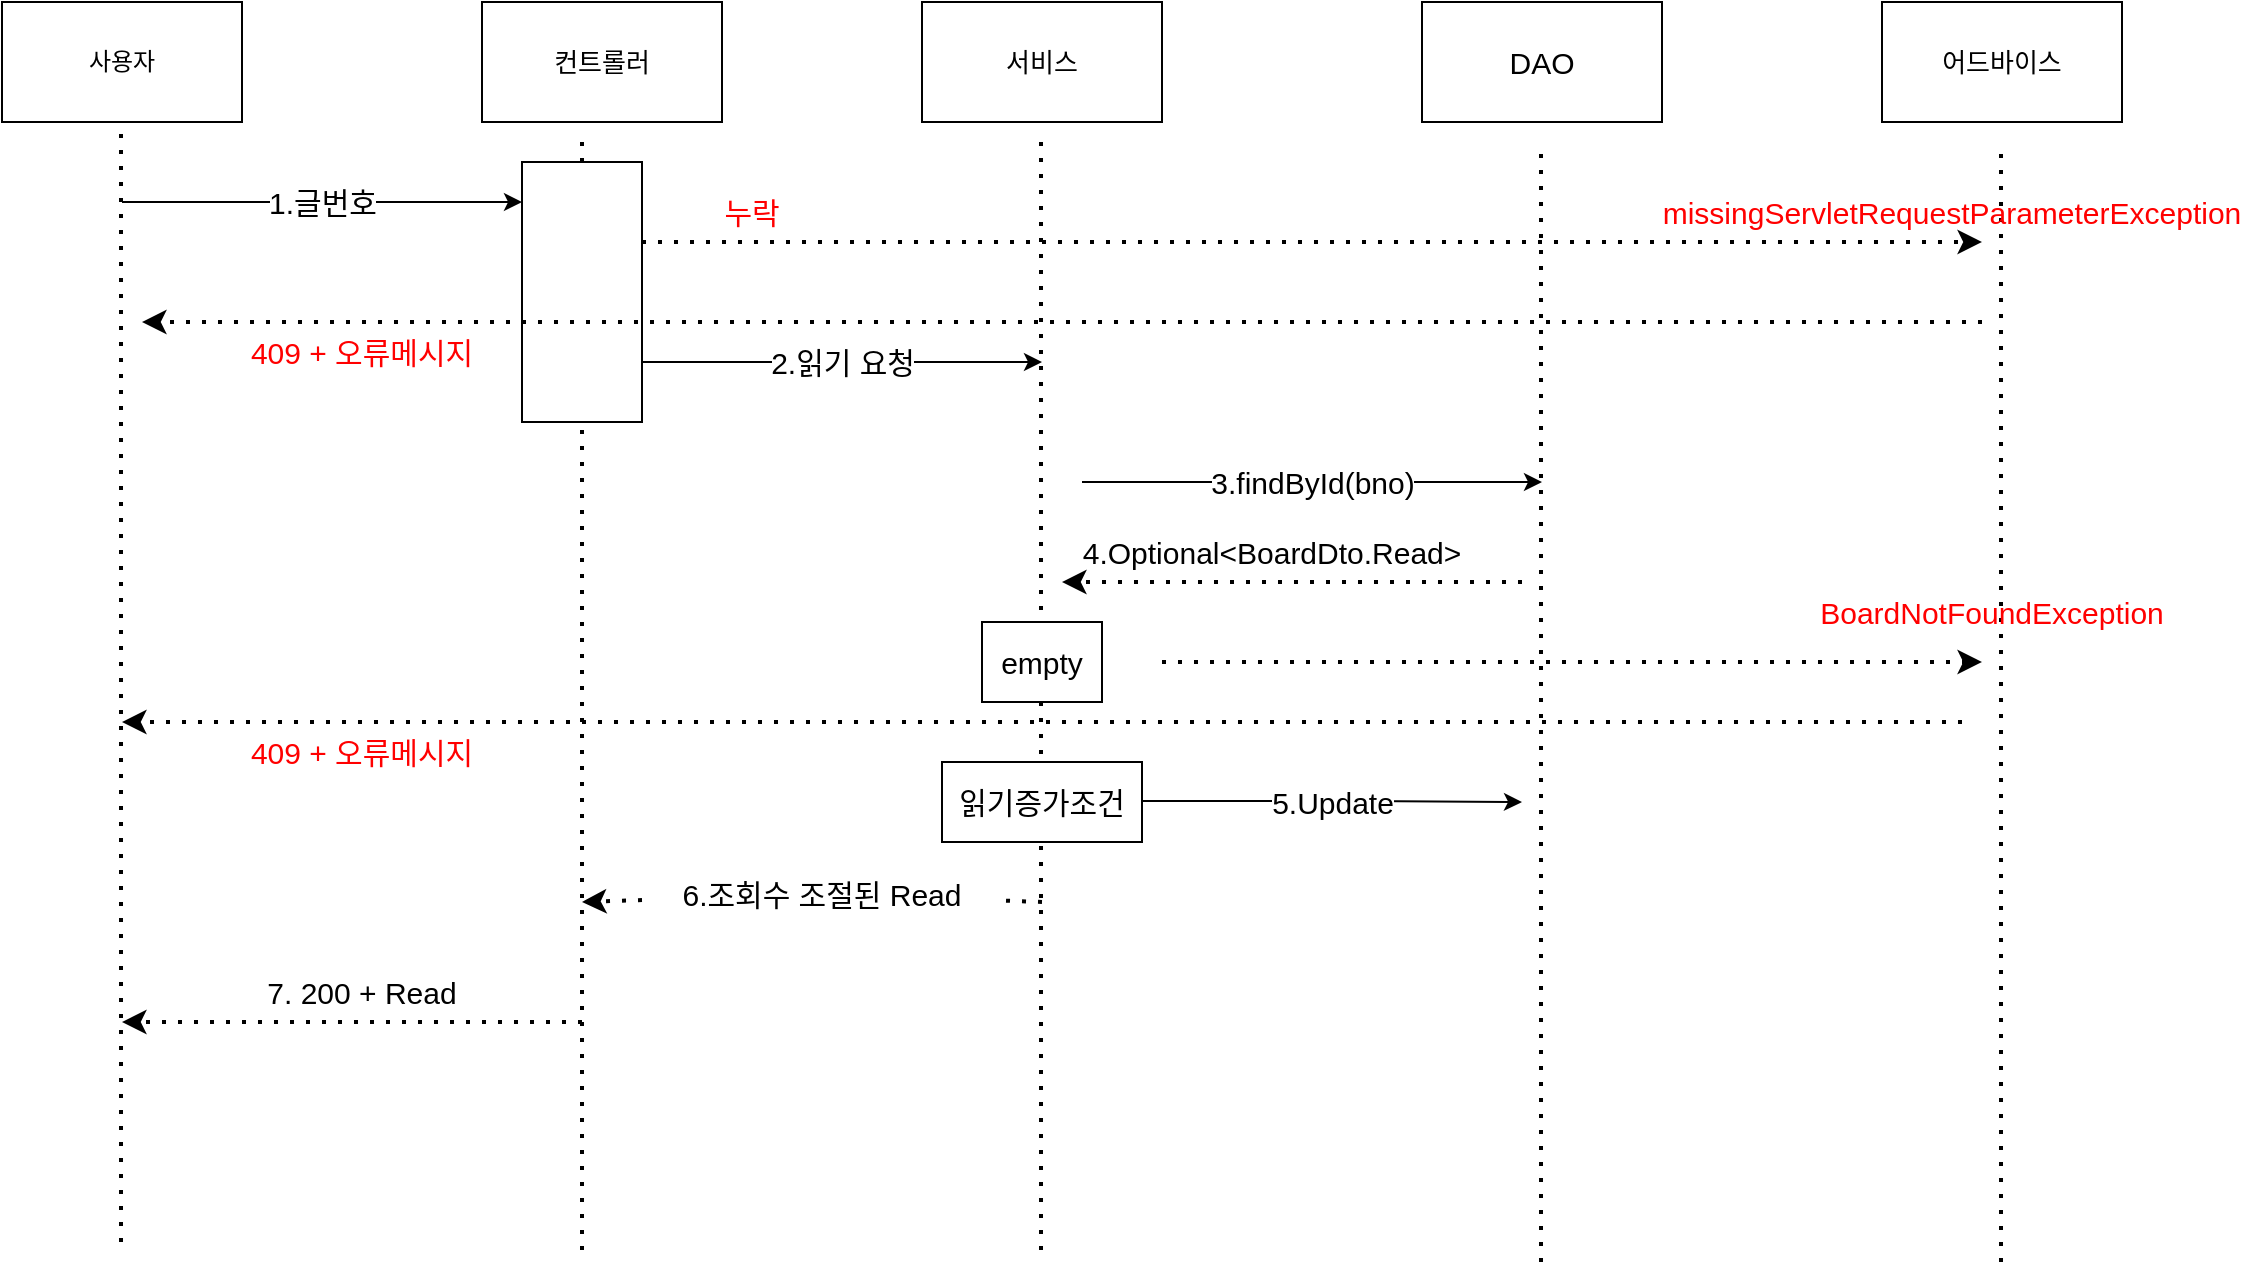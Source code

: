 <mxfile version="20.2.7" type="google"><diagram id="kgpKYQtTHZ0yAKxKKP6v" name="Page-1"><mxGraphModel grid="1" page="1" gridSize="10" guides="1" tooltips="1" connect="1" arrows="1" fold="1" pageScale="1" pageWidth="1169" pageHeight="827" math="0" shadow="0"><root><mxCell id="0"/><mxCell id="1" parent="0"/><mxCell id="b22EEDTGsVSBumbbLqWK-2" value="사용자" style="rounded=0;whiteSpace=wrap;html=1;" vertex="1" parent="1"><mxGeometry x="30" y="70" width="120" height="60" as="geometry"/></mxCell><mxCell id="b22EEDTGsVSBumbbLqWK-3" value="컨트롤러" style="rounded=0;whiteSpace=wrap;html=1;fontSize=13;" vertex="1" parent="1"><mxGeometry x="270" y="70" width="120" height="60" as="geometry"/></mxCell><mxCell id="b22EEDTGsVSBumbbLqWK-4" value="서비스" style="rounded=0;whiteSpace=wrap;html=1;fontSize=13;" vertex="1" parent="1"><mxGeometry x="490" y="70" width="120" height="60" as="geometry"/></mxCell><mxCell id="b22EEDTGsVSBumbbLqWK-5" value="어드바이스" style="rounded=0;whiteSpace=wrap;html=1;fontSize=13;" vertex="1" parent="1"><mxGeometry x="970" y="70" width="120" height="60" as="geometry"/></mxCell><mxCell id="b22EEDTGsVSBumbbLqWK-6" value="" style="endArrow=none;dashed=1;html=1;dashPattern=1 3;strokeWidth=2;rounded=0;fontSize=13;" edge="1" parent="1"><mxGeometry width="50" height="50" relative="1" as="geometry"><mxPoint x="89.5" y="690" as="sourcePoint"/><mxPoint x="89.5" y="130" as="targetPoint"/></mxGeometry></mxCell><mxCell id="b22EEDTGsVSBumbbLqWK-7" value="" style="endArrow=none;dashed=1;html=1;dashPattern=1 3;strokeWidth=2;rounded=0;fontSize=13;" edge="1" parent="1"><mxGeometry width="50" height="50" relative="1" as="geometry"><mxPoint x="320" y="694" as="sourcePoint"/><mxPoint x="320" y="134" as="targetPoint"/></mxGeometry></mxCell><mxCell id="b22EEDTGsVSBumbbLqWK-8" value="" style="endArrow=none;dashed=1;html=1;dashPattern=1 3;strokeWidth=2;rounded=0;fontSize=13;" edge="1" parent="1"><mxGeometry width="50" height="50" relative="1" as="geometry"><mxPoint x="549.5" y="694" as="sourcePoint"/><mxPoint x="549.5" y="134" as="targetPoint"/></mxGeometry></mxCell><mxCell id="b22EEDTGsVSBumbbLqWK-9" value="" style="endArrow=none;dashed=1;html=1;dashPattern=1 3;strokeWidth=2;rounded=0;fontSize=13;" edge="1" parent="1"><mxGeometry width="50" height="50" relative="1" as="geometry"><mxPoint x="1029.5" y="700" as="sourcePoint"/><mxPoint x="1029.5" y="140" as="targetPoint"/></mxGeometry></mxCell><mxCell id="2m1bWaIDQYYUujK3TEEZ-5" value="DAO" style="rounded=0;whiteSpace=wrap;html=1;fontSize=15;" vertex="1" parent="1"><mxGeometry x="740" y="70" width="120" height="60" as="geometry"/></mxCell><mxCell id="2m1bWaIDQYYUujK3TEEZ-6" value="" style="endArrow=none;dashed=1;html=1;dashPattern=1 3;strokeWidth=2;rounded=0;fontSize=13;" edge="1" parent="1"><mxGeometry width="50" height="50" relative="1" as="geometry"><mxPoint x="799.5" y="700" as="sourcePoint"/><mxPoint x="799.5" y="140" as="targetPoint"/></mxGeometry></mxCell><mxCell id="2m1bWaIDQYYUujK3TEEZ-16" value="1." style="endArrow=classic;html=1;rounded=0;fontSize=15;" edge="1" parent="1"><mxGeometry relative="1" as="geometry"><mxPoint x="90" y="170" as="sourcePoint"/><mxPoint x="290" y="170" as="targetPoint"/><Array as="points"><mxPoint x="200" y="170"/></Array></mxGeometry></mxCell><mxCell id="2m1bWaIDQYYUujK3TEEZ-17" value="1.글번호" style="edgeLabel;resizable=0;html=1;align=center;verticalAlign=middle;fontSize=15;" connectable="0" vertex="1" parent="2m1bWaIDQYYUujK3TEEZ-16"><mxGeometry relative="1" as="geometry"/></mxCell><mxCell id="2m1bWaIDQYYUujK3TEEZ-34" value="" style="endArrow=classic;html=1;rounded=0;fontSize=15;" edge="1" parent="1"><mxGeometry relative="1" as="geometry"><mxPoint x="350" y="250" as="sourcePoint"/><mxPoint x="550" y="250" as="targetPoint"/><Array as="points"><mxPoint x="460" y="250"/></Array></mxGeometry></mxCell><mxCell id="2m1bWaIDQYYUujK3TEEZ-35" value="2.읽기 요청" style="edgeLabel;resizable=0;html=1;align=center;verticalAlign=middle;fontSize=15;" connectable="0" vertex="1" parent="2m1bWaIDQYYUujK3TEEZ-34"><mxGeometry relative="1" as="geometry"/></mxCell><mxCell id="2m1bWaIDQYYUujK3TEEZ-37" value="" style="rounded=0;whiteSpace=wrap;html=1;fontSize=15;" vertex="1" parent="1"><mxGeometry x="290" y="150" width="60" height="130" as="geometry"/></mxCell><mxCell id="2m1bWaIDQYYUujK3TEEZ-39" value="" style="endArrow=classic;dashed=1;html=1;dashPattern=1 3;strokeWidth=2;rounded=0;fontSize=15;" edge="1" parent="1"><mxGeometry width="50" height="50" relative="1" as="geometry"><mxPoint x="350" y="190" as="sourcePoint"/><mxPoint x="1020" y="190" as="targetPoint"/></mxGeometry></mxCell><mxCell id="2m1bWaIDQYYUujK3TEEZ-41" value="missingServletRequestParameterException" style="text;html=1;strokeColor=none;fillColor=none;align=center;verticalAlign=middle;whiteSpace=wrap;rounded=0;fontSize=15;fontColor=#ff0000;" vertex="1" parent="1"><mxGeometry x="920" y="160" width="170" height="30" as="geometry"/></mxCell><mxCell id="2m1bWaIDQYYUujK3TEEZ-42" value="" style="endArrow=classic;dashed=1;html=1;dashPattern=1 3;strokeWidth=2;rounded=0;fontSize=15;" edge="1" parent="1"><mxGeometry width="50" height="50" relative="1" as="geometry"><mxPoint x="1020" y="230" as="sourcePoint"/><mxPoint x="100" y="230" as="targetPoint"/></mxGeometry></mxCell><mxCell id="2m1bWaIDQYYUujK3TEEZ-45" value="409 + 오류메시지" style="text;html=1;strokeColor=none;fillColor=none;align=center;verticalAlign=middle;whiteSpace=wrap;rounded=0;fontSize=15;fontColor=#ff0000;" vertex="1" parent="1"><mxGeometry x="70" y="230" width="280" height="30" as="geometry"/></mxCell><mxCell id="2m1bWaIDQYYUujK3TEEZ-46" value="누락" style="text;html=1;strokeColor=none;fillColor=none;align=center;verticalAlign=middle;whiteSpace=wrap;rounded=0;fontSize=15;fontColor=#ff0000;" vertex="1" parent="1"><mxGeometry x="350" y="160" width="110" height="30" as="geometry"/></mxCell><mxCell id="2m1bWaIDQYYUujK3TEEZ-47" value="" style="endArrow=classic;html=1;rounded=0;fontSize=15;" edge="1" parent="1"><mxGeometry relative="1" as="geometry"><mxPoint x="600" y="469.5" as="sourcePoint"/><mxPoint x="790" y="470" as="targetPoint"/><Array as="points"><mxPoint x="710" y="469.5"/></Array></mxGeometry></mxCell><mxCell id="2m1bWaIDQYYUujK3TEEZ-48" value="5.Update" style="edgeLabel;resizable=0;html=1;align=center;verticalAlign=middle;fontSize=15;" connectable="0" vertex="1" parent="2m1bWaIDQYYUujK3TEEZ-47"><mxGeometry relative="1" as="geometry"/></mxCell><mxCell id="2m1bWaIDQYYUujK3TEEZ-49" value="" style="endArrow=classic;dashed=1;html=1;dashPattern=1 3;strokeWidth=2;rounded=0;fontSize=15;fontColor=#ff0000;" edge="1" parent="1"><mxGeometry width="50" height="50" relative="1" as="geometry"><mxPoint x="790" y="360" as="sourcePoint"/><mxPoint x="560" y="360" as="targetPoint"/></mxGeometry></mxCell><mxCell id="2m1bWaIDQYYUujK3TEEZ-50" value="4.Optional&amp;lt;BoardDto.Read&amp;gt;" style="text;html=1;strokeColor=none;fillColor=none;align=center;verticalAlign=middle;whiteSpace=wrap;rounded=0;fontSize=15;fontColor=#000000;" vertex="1" parent="1"><mxGeometry x="590" y="330" width="150" height="30" as="geometry"/></mxCell><mxCell id="2m1bWaIDQYYUujK3TEEZ-51" value="" style="endArrow=classic;dashed=1;html=1;dashPattern=1 3;strokeWidth=2;rounded=0;fontSize=15;fontColor=#ff0000;startArrow=none;" edge="1" parent="1" source="2m1bWaIDQYYUujK3TEEZ-53"><mxGeometry width="50" height="50" relative="1" as="geometry"><mxPoint x="550" y="520" as="sourcePoint"/><mxPoint x="320" y="520" as="targetPoint"/></mxGeometry></mxCell><mxCell id="2m1bWaIDQYYUujK3TEEZ-55" value="" style="endArrow=classic;dashed=1;html=1;dashPattern=1 3;strokeWidth=2;rounded=0;fontSize=15;fontColor=#ff0000;" edge="1" parent="1"><mxGeometry width="50" height="50" relative="1" as="geometry"><mxPoint x="320" y="580" as="sourcePoint"/><mxPoint x="90" y="580" as="targetPoint"/></mxGeometry></mxCell><mxCell id="2m1bWaIDQYYUujK3TEEZ-56" value="7. 200 + Read" style="text;html=1;strokeColor=none;fillColor=none;align=center;verticalAlign=middle;whiteSpace=wrap;rounded=0;fontSize=15;fontColor=#000000;" vertex="1" parent="1"><mxGeometry x="120" y="550" width="180" height="30" as="geometry"/></mxCell><mxCell id="2m1bWaIDQYYUujK3TEEZ-57" value="" style="endArrow=classic;dashed=1;html=1;dashPattern=1 3;strokeWidth=2;rounded=0;fontSize=15;" edge="1" parent="1"><mxGeometry width="50" height="50" relative="1" as="geometry"><mxPoint x="610" y="400" as="sourcePoint"/><mxPoint x="1020" y="400" as="targetPoint"/></mxGeometry></mxCell><mxCell id="2m1bWaIDQYYUujK3TEEZ-58" value="empty" style="rounded=0;whiteSpace=wrap;html=1;fontSize=15;" vertex="1" parent="1"><mxGeometry x="520" y="380" width="60" height="40" as="geometry"/></mxCell><mxCell id="2m1bWaIDQYYUujK3TEEZ-61" value="BoardNotFoundException" style="text;html=1;strokeColor=none;fillColor=none;align=center;verticalAlign=middle;whiteSpace=wrap;rounded=0;fontSize=15;fontColor=#ff0000;" vertex="1" parent="1"><mxGeometry x="940" y="360" width="170" height="30" as="geometry"/></mxCell><mxCell id="2m1bWaIDQYYUujK3TEEZ-62" value="읽기증가조건" style="rounded=0;whiteSpace=wrap;html=1;fontSize=15;" vertex="1" parent="1"><mxGeometry x="500" y="450" width="100" height="40" as="geometry"/></mxCell><mxCell id="2m1bWaIDQYYUujK3TEEZ-63" value="" style="endArrow=classic;html=1;rounded=0;fontSize=15;" edge="1" parent="1"><mxGeometry relative="1" as="geometry"><mxPoint x="570" y="310" as="sourcePoint"/><mxPoint x="800" y="310" as="targetPoint"/><Array as="points"><mxPoint x="680" y="310"/></Array></mxGeometry></mxCell><mxCell id="2m1bWaIDQYYUujK3TEEZ-64" value="3.findById(bno)" style="edgeLabel;resizable=0;html=1;align=center;verticalAlign=middle;fontSize=15;" connectable="0" vertex="1" parent="2m1bWaIDQYYUujK3TEEZ-63"><mxGeometry relative="1" as="geometry"/></mxCell><mxCell id="2m1bWaIDQYYUujK3TEEZ-65" value="" style="endArrow=classic;dashed=1;html=1;dashPattern=1 3;strokeWidth=2;rounded=0;fontSize=15;" edge="1" parent="1"><mxGeometry width="50" height="50" relative="1" as="geometry"><mxPoint x="1010" y="430" as="sourcePoint"/><mxPoint x="90" y="430" as="targetPoint"/></mxGeometry></mxCell><mxCell id="2m1bWaIDQYYUujK3TEEZ-66" value="409 + 오류메시지" style="text;html=1;strokeColor=none;fillColor=none;align=center;verticalAlign=middle;whiteSpace=wrap;rounded=0;fontSize=15;fontColor=#ff0000;" vertex="1" parent="1"><mxGeometry x="70" y="430" width="280" height="30" as="geometry"/></mxCell><mxCell id="2m1bWaIDQYYUujK3TEEZ-53" value="6.조회수 조절된 Read" style="text;html=1;strokeColor=none;fillColor=none;align=center;verticalAlign=middle;whiteSpace=wrap;rounded=0;fontSize=15;fontColor=#000000;" vertex="1" parent="1"><mxGeometry x="350" y="501" width="180" height="30" as="geometry"/></mxCell><mxCell id="2m1bWaIDQYYUujK3TEEZ-67" value="" style="endArrow=none;dashed=1;html=1;dashPattern=1 3;strokeWidth=2;rounded=0;fontSize=15;fontColor=#ff0000;" edge="1" parent="1" target="2m1bWaIDQYYUujK3TEEZ-53"><mxGeometry width="50" height="50" relative="1" as="geometry"><mxPoint x="550" y="520" as="sourcePoint"/><mxPoint x="320" y="520" as="targetPoint"/></mxGeometry></mxCell></root></mxGraphModel></diagram></mxfile>